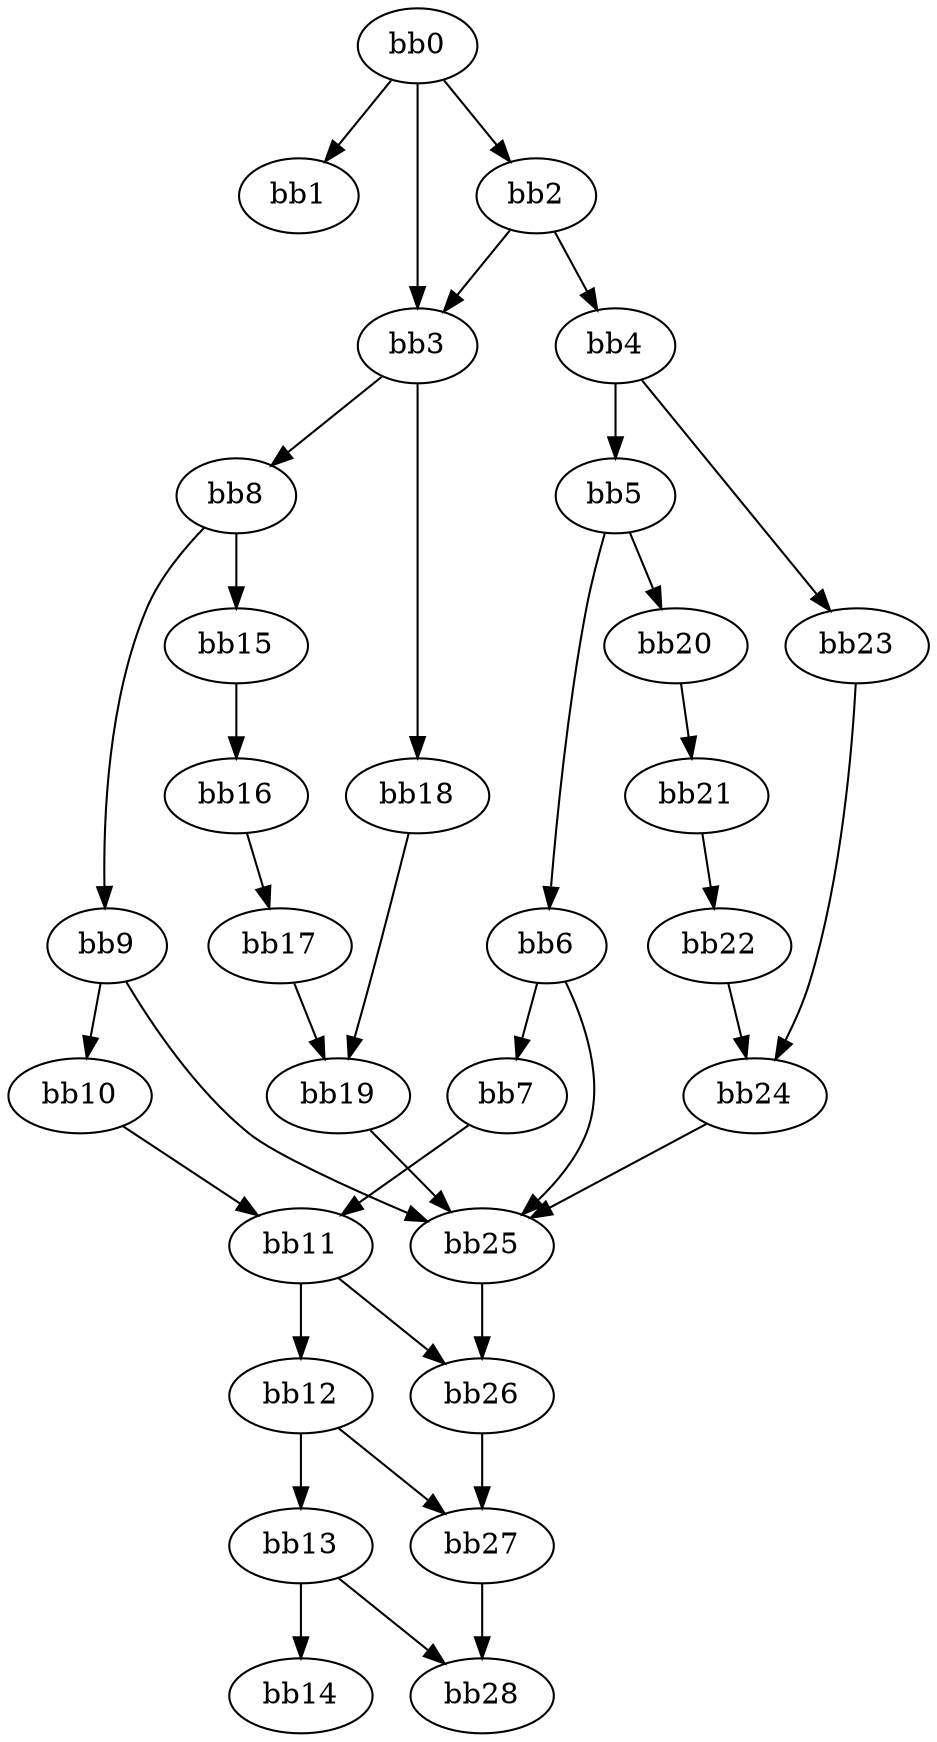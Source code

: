 digraph {
    0 [ label = "bb0\l" ]
    1 [ label = "bb1\l" ]
    2 [ label = "bb2\l" ]
    3 [ label = "bb3\l" ]
    4 [ label = "bb4\l" ]
    5 [ label = "bb5\l" ]
    6 [ label = "bb6\l" ]
    7 [ label = "bb7\l" ]
    8 [ label = "bb8\l" ]
    9 [ label = "bb9\l" ]
    10 [ label = "bb10\l" ]
    11 [ label = "bb11\l" ]
    12 [ label = "bb12\l" ]
    13 [ label = "bb13\l" ]
    14 [ label = "bb14\l" ]
    15 [ label = "bb15\l" ]
    16 [ label = "bb16\l" ]
    17 [ label = "bb17\l" ]
    18 [ label = "bb18\l" ]
    19 [ label = "bb19\l" ]
    20 [ label = "bb20\l" ]
    21 [ label = "bb21\l" ]
    22 [ label = "bb22\l" ]
    23 [ label = "bb23\l" ]
    24 [ label = "bb24\l" ]
    25 [ label = "bb25\l" ]
    26 [ label = "bb26\l" ]
    27 [ label = "bb27\l" ]
    28 [ label = "bb28\l" ]
    0 -> 1 [ ]
    0 -> 2 [ ]
    0 -> 3 [ ]
    2 -> 3 [ ]
    2 -> 4 [ ]
    3 -> 8 [ ]
    3 -> 18 [ ]
    4 -> 5 [ ]
    4 -> 23 [ ]
    5 -> 6 [ ]
    5 -> 20 [ ]
    6 -> 7 [ ]
    6 -> 25 [ ]
    7 -> 11 [ ]
    8 -> 9 [ ]
    8 -> 15 [ ]
    9 -> 10 [ ]
    9 -> 25 [ ]
    10 -> 11 [ ]
    11 -> 12 [ ]
    11 -> 26 [ ]
    12 -> 13 [ ]
    12 -> 27 [ ]
    13 -> 14 [ ]
    13 -> 28 [ ]
    15 -> 16 [ ]
    16 -> 17 [ ]
    17 -> 19 [ ]
    18 -> 19 [ ]
    19 -> 25 [ ]
    20 -> 21 [ ]
    21 -> 22 [ ]
    22 -> 24 [ ]
    23 -> 24 [ ]
    24 -> 25 [ ]
    25 -> 26 [ ]
    26 -> 27 [ ]
    27 -> 28 [ ]
}

